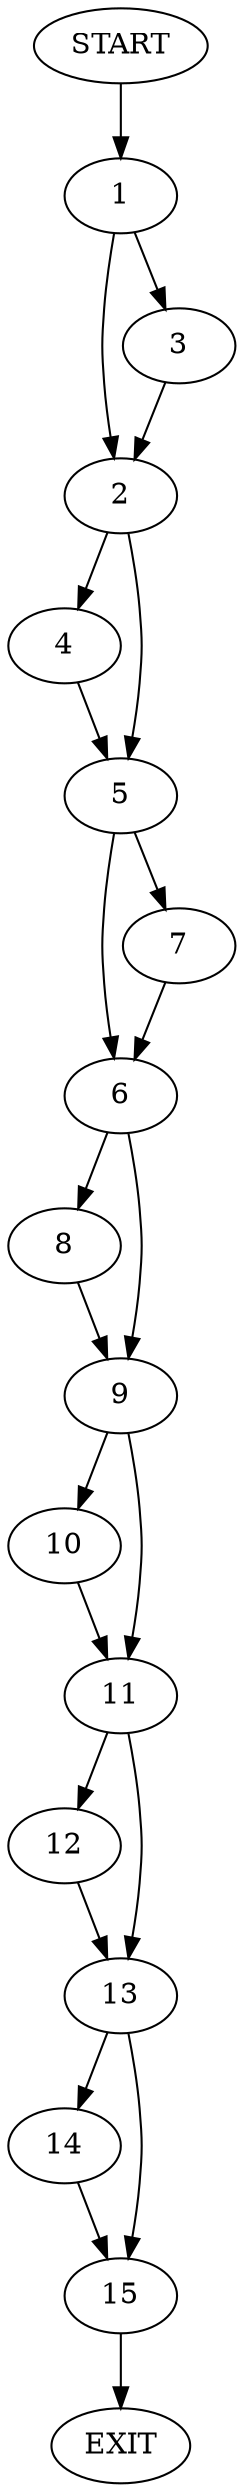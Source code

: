 digraph {
0 [label="START"]
16 [label="EXIT"]
0 -> 1
1 -> 2
1 -> 3
3 -> 2
2 -> 4
2 -> 5
4 -> 5
5 -> 6
5 -> 7
7 -> 6
6 -> 8
6 -> 9
8 -> 9
9 -> 10
9 -> 11
11 -> 12
11 -> 13
10 -> 11
12 -> 13
13 -> 14
13 -> 15
15 -> 16
14 -> 15
}
